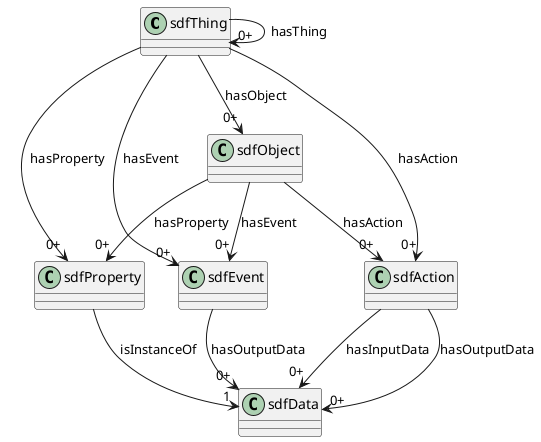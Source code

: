 {
  "sha1": "roozctvyshdbqy5hevw77c8loicw0uw",
  "insertion": {
    "when": "2024-06-04T17:28:44.092Z",
    "url": "https://forum.plantuml.net/17903/plantuml-generates-duplicate-ids-on-groups-in-svg",
    "user": "plantuml@gmail.com"
  }
}
@startuml
sdfThing --> "0+" sdfObject : hasObject
sdfThing --> "0+" sdfThing : hasThing
sdfThing --> "0+" sdfProperty : hasProperty
sdfThing --> "0+" sdfAction : hasAction
sdfThing --> "0+" sdfEvent : hasEvent

sdfObject --> "0+" sdfProperty : hasProperty
sdfObject --> "0+" sdfAction : hasAction
sdfObject --> "0+" sdfEvent : hasEvent

sdfAction --> "0+" sdfData : hasInputData
sdfAction --> "0+" sdfData : hasOutputData

sdfEvent --> "0+" sdfData : hasOutputData

sdfProperty --> "1" sdfData : isInstanceOf

class sdfThing {
}

class sdfObject {
}

class sdfProperty {
}

class sdfAction {
}

class sdfEvent {
}

class sdfData {
}
@enduml
